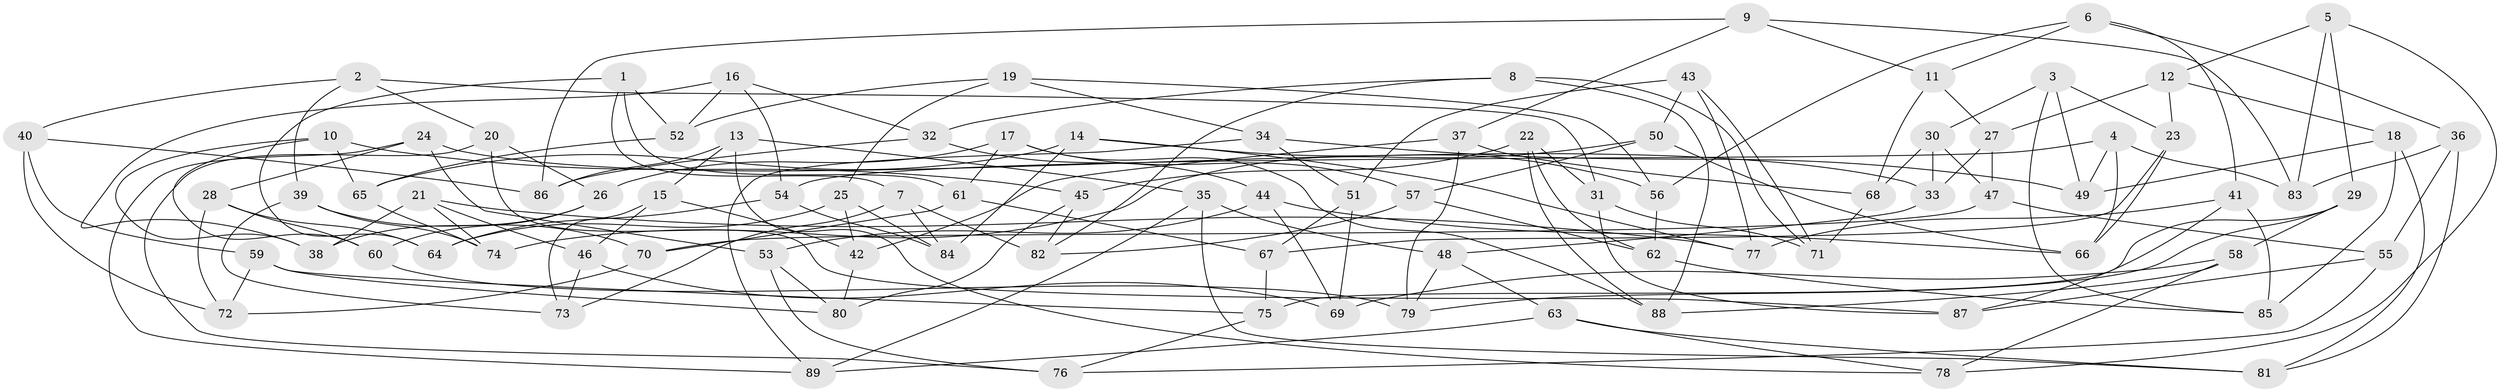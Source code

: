 // Generated by graph-tools (version 1.1) at 2025/02/03/09/25 03:02:55]
// undirected, 89 vertices, 178 edges
graph export_dot {
graph [start="1"]
  node [color=gray90,style=filled];
  1;
  2;
  3;
  4;
  5;
  6;
  7;
  8;
  9;
  10;
  11;
  12;
  13;
  14;
  15;
  16;
  17;
  18;
  19;
  20;
  21;
  22;
  23;
  24;
  25;
  26;
  27;
  28;
  29;
  30;
  31;
  32;
  33;
  34;
  35;
  36;
  37;
  38;
  39;
  40;
  41;
  42;
  43;
  44;
  45;
  46;
  47;
  48;
  49;
  50;
  51;
  52;
  53;
  54;
  55;
  56;
  57;
  58;
  59;
  60;
  61;
  62;
  63;
  64;
  65;
  66;
  67;
  68;
  69;
  70;
  71;
  72;
  73;
  74;
  75;
  76;
  77;
  78;
  79;
  80;
  81;
  82;
  83;
  84;
  85;
  86;
  87;
  88;
  89;
  1 -- 7;
  1 -- 52;
  1 -- 64;
  1 -- 61;
  2 -- 20;
  2 -- 39;
  2 -- 31;
  2 -- 40;
  3 -- 85;
  3 -- 30;
  3 -- 23;
  3 -- 49;
  4 -- 83;
  4 -- 49;
  4 -- 54;
  4 -- 66;
  5 -- 12;
  5 -- 83;
  5 -- 29;
  5 -- 78;
  6 -- 11;
  6 -- 41;
  6 -- 56;
  6 -- 36;
  7 -- 82;
  7 -- 84;
  7 -- 73;
  8 -- 32;
  8 -- 88;
  8 -- 82;
  8 -- 71;
  9 -- 37;
  9 -- 83;
  9 -- 86;
  9 -- 11;
  10 -- 38;
  10 -- 45;
  10 -- 65;
  10 -- 60;
  11 -- 68;
  11 -- 27;
  12 -- 27;
  12 -- 18;
  12 -- 23;
  13 -- 15;
  13 -- 35;
  13 -- 78;
  13 -- 86;
  14 -- 65;
  14 -- 77;
  14 -- 84;
  14 -- 56;
  15 -- 46;
  15 -- 73;
  15 -- 42;
  16 -- 52;
  16 -- 32;
  16 -- 38;
  16 -- 54;
  17 -- 57;
  17 -- 26;
  17 -- 88;
  17 -- 61;
  18 -- 81;
  18 -- 49;
  18 -- 85;
  19 -- 34;
  19 -- 25;
  19 -- 56;
  19 -- 52;
  20 -- 76;
  20 -- 87;
  20 -- 26;
  21 -- 38;
  21 -- 46;
  21 -- 77;
  21 -- 74;
  22 -- 88;
  22 -- 62;
  22 -- 31;
  22 -- 45;
  23 -- 67;
  23 -- 66;
  24 -- 28;
  24 -- 33;
  24 -- 53;
  24 -- 89;
  25 -- 84;
  25 -- 64;
  25 -- 42;
  26 -- 60;
  26 -- 38;
  27 -- 47;
  27 -- 33;
  28 -- 64;
  28 -- 60;
  28 -- 72;
  29 -- 75;
  29 -- 79;
  29 -- 58;
  30 -- 33;
  30 -- 47;
  30 -- 68;
  31 -- 87;
  31 -- 71;
  32 -- 86;
  32 -- 44;
  33 -- 48;
  34 -- 89;
  34 -- 51;
  34 -- 49;
  35 -- 48;
  35 -- 81;
  35 -- 89;
  36 -- 55;
  36 -- 81;
  36 -- 83;
  37 -- 42;
  37 -- 68;
  37 -- 79;
  39 -- 73;
  39 -- 70;
  39 -- 74;
  40 -- 86;
  40 -- 72;
  40 -- 59;
  41 -- 87;
  41 -- 85;
  41 -- 77;
  42 -- 80;
  43 -- 50;
  43 -- 51;
  43 -- 77;
  43 -- 71;
  44 -- 53;
  44 -- 66;
  44 -- 69;
  45 -- 82;
  45 -- 80;
  46 -- 69;
  46 -- 73;
  47 -- 70;
  47 -- 55;
  48 -- 63;
  48 -- 79;
  50 -- 66;
  50 -- 57;
  50 -- 74;
  51 -- 67;
  51 -- 69;
  52 -- 65;
  53 -- 80;
  53 -- 76;
  54 -- 84;
  54 -- 64;
  55 -- 76;
  55 -- 87;
  56 -- 62;
  57 -- 82;
  57 -- 62;
  58 -- 69;
  58 -- 78;
  58 -- 88;
  59 -- 72;
  59 -- 80;
  59 -- 75;
  60 -- 79;
  61 -- 67;
  61 -- 70;
  62 -- 85;
  63 -- 78;
  63 -- 89;
  63 -- 81;
  65 -- 74;
  67 -- 75;
  68 -- 71;
  70 -- 72;
  75 -- 76;
}

